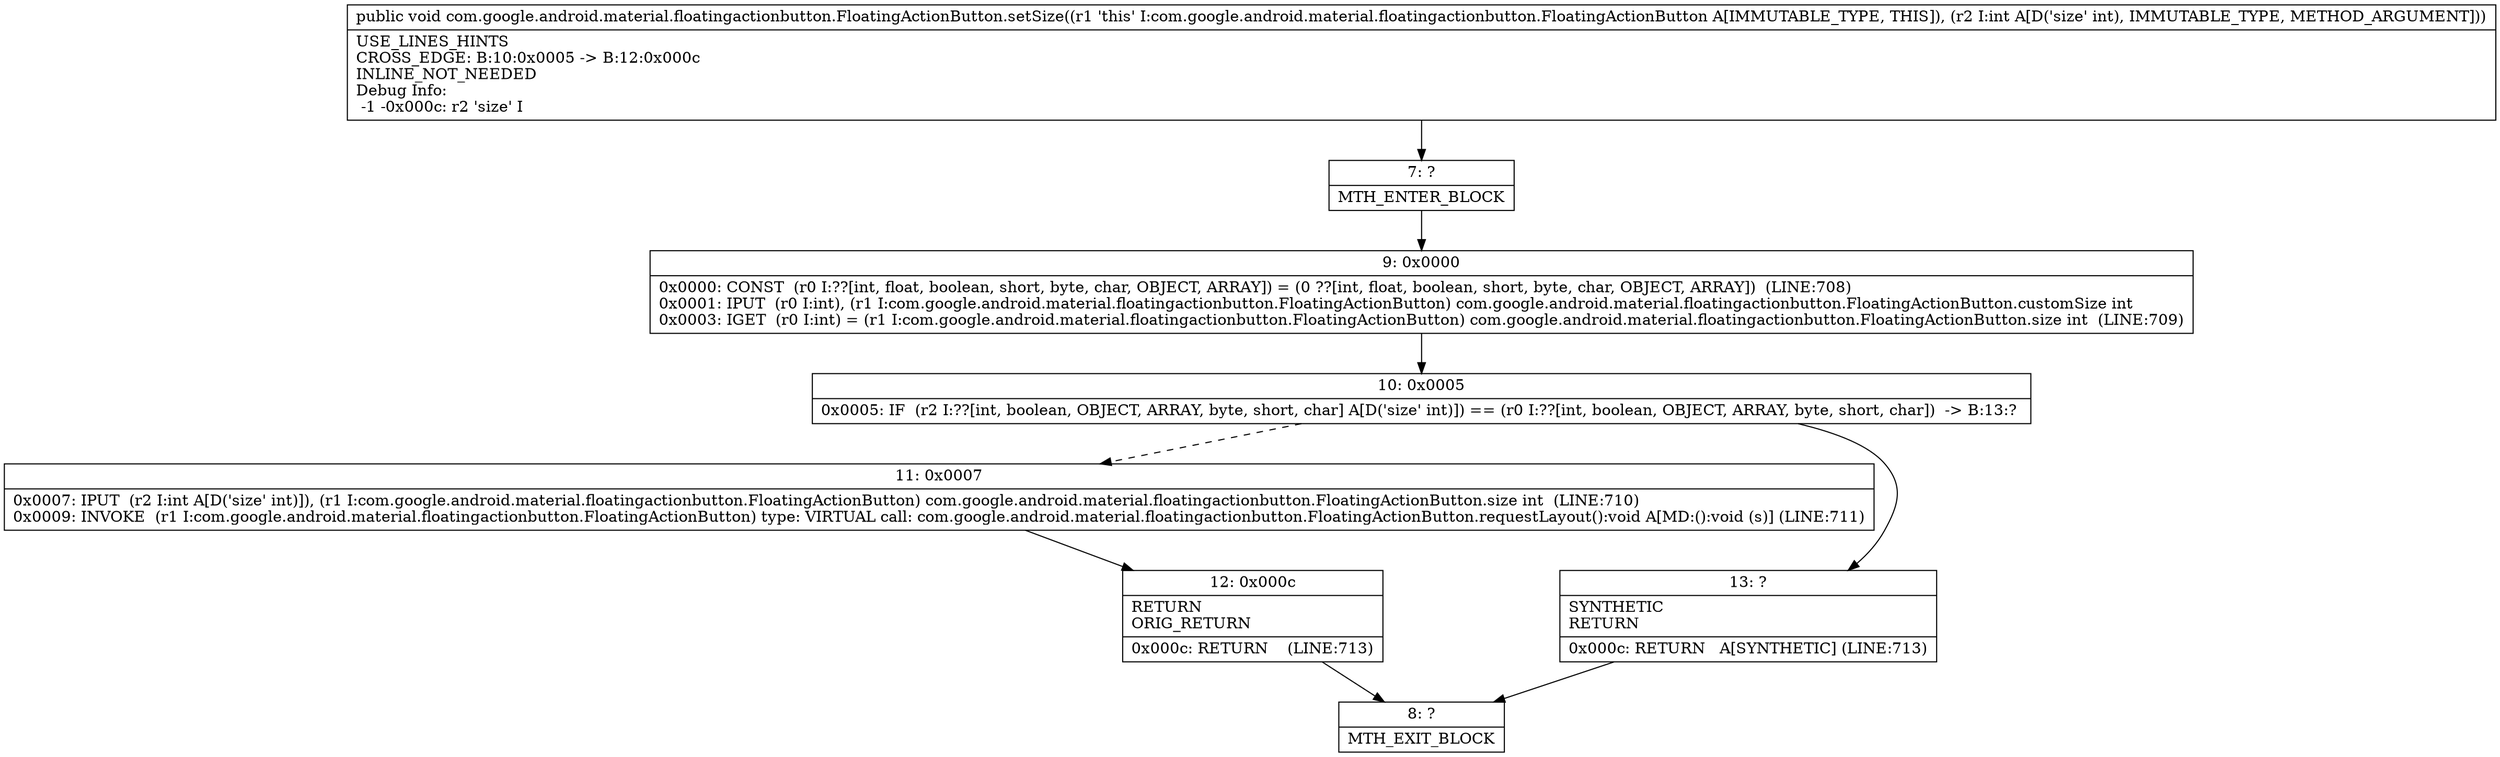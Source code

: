 digraph "CFG forcom.google.android.material.floatingactionbutton.FloatingActionButton.setSize(I)V" {
Node_7 [shape=record,label="{7\:\ ?|MTH_ENTER_BLOCK\l}"];
Node_9 [shape=record,label="{9\:\ 0x0000|0x0000: CONST  (r0 I:??[int, float, boolean, short, byte, char, OBJECT, ARRAY]) = (0 ??[int, float, boolean, short, byte, char, OBJECT, ARRAY])  (LINE:708)\l0x0001: IPUT  (r0 I:int), (r1 I:com.google.android.material.floatingactionbutton.FloatingActionButton) com.google.android.material.floatingactionbutton.FloatingActionButton.customSize int \l0x0003: IGET  (r0 I:int) = (r1 I:com.google.android.material.floatingactionbutton.FloatingActionButton) com.google.android.material.floatingactionbutton.FloatingActionButton.size int  (LINE:709)\l}"];
Node_10 [shape=record,label="{10\:\ 0x0005|0x0005: IF  (r2 I:??[int, boolean, OBJECT, ARRAY, byte, short, char] A[D('size' int)]) == (r0 I:??[int, boolean, OBJECT, ARRAY, byte, short, char])  \-\> B:13:? \l}"];
Node_11 [shape=record,label="{11\:\ 0x0007|0x0007: IPUT  (r2 I:int A[D('size' int)]), (r1 I:com.google.android.material.floatingactionbutton.FloatingActionButton) com.google.android.material.floatingactionbutton.FloatingActionButton.size int  (LINE:710)\l0x0009: INVOKE  (r1 I:com.google.android.material.floatingactionbutton.FloatingActionButton) type: VIRTUAL call: com.google.android.material.floatingactionbutton.FloatingActionButton.requestLayout():void A[MD:():void (s)] (LINE:711)\l}"];
Node_12 [shape=record,label="{12\:\ 0x000c|RETURN\lORIG_RETURN\l|0x000c: RETURN    (LINE:713)\l}"];
Node_8 [shape=record,label="{8\:\ ?|MTH_EXIT_BLOCK\l}"];
Node_13 [shape=record,label="{13\:\ ?|SYNTHETIC\lRETURN\l|0x000c: RETURN   A[SYNTHETIC] (LINE:713)\l}"];
MethodNode[shape=record,label="{public void com.google.android.material.floatingactionbutton.FloatingActionButton.setSize((r1 'this' I:com.google.android.material.floatingactionbutton.FloatingActionButton A[IMMUTABLE_TYPE, THIS]), (r2 I:int A[D('size' int), IMMUTABLE_TYPE, METHOD_ARGUMENT]))  | USE_LINES_HINTS\lCROSS_EDGE: B:10:0x0005 \-\> B:12:0x000c\lINLINE_NOT_NEEDED\lDebug Info:\l  \-1 \-0x000c: r2 'size' I\l}"];
MethodNode -> Node_7;Node_7 -> Node_9;
Node_9 -> Node_10;
Node_10 -> Node_11[style=dashed];
Node_10 -> Node_13;
Node_11 -> Node_12;
Node_12 -> Node_8;
Node_13 -> Node_8;
}

